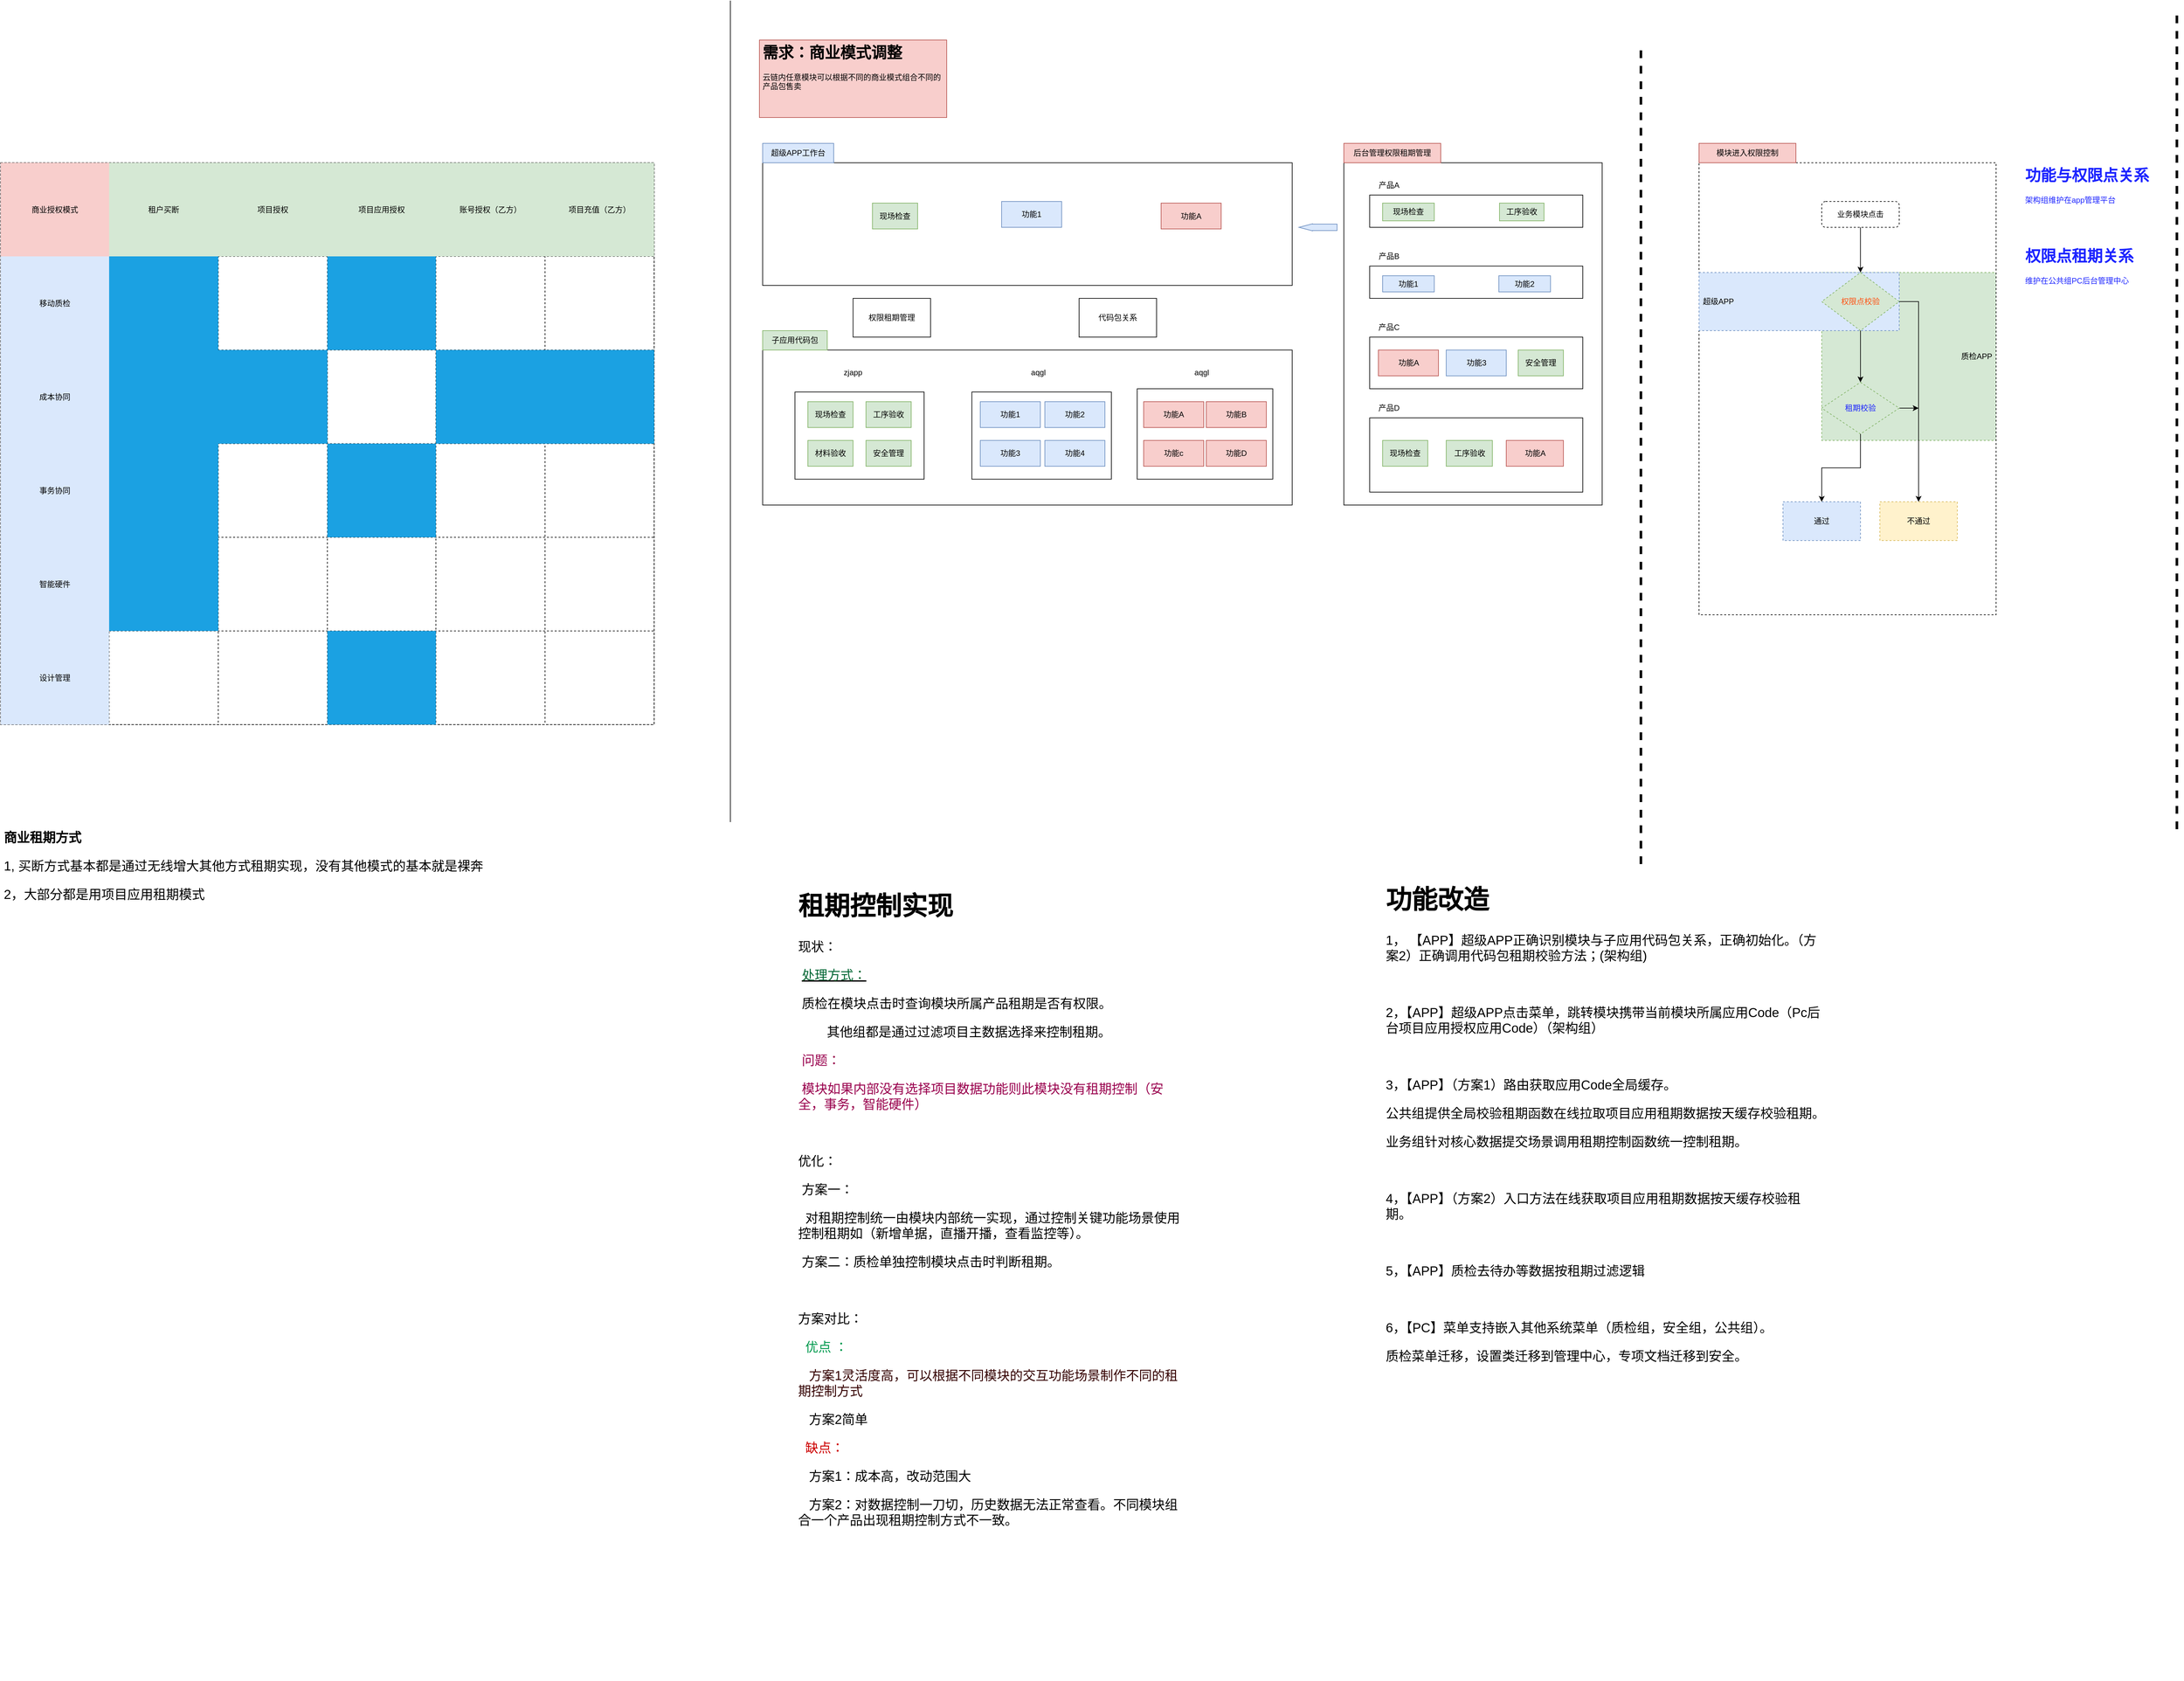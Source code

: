 <mxfile version="20.0.1" type="github">
  <diagram id="58J7UtUzQZCF_PkD9B0w" name="Page-1">
    <mxGraphModel dx="3011" dy="2048" grid="1" gridSize="10" guides="1" tooltips="1" connect="1" arrows="1" fold="1" page="1" pageScale="1" pageWidth="827" pageHeight="1169" math="0" shadow="0">
      <root>
        <mxCell id="0" />
        <mxCell id="1" parent="0" />
        <mxCell id="WRquZUHTdEywoWlt4Oxa-1" value="" style="rounded=0;whiteSpace=wrap;html=1;fillColor=none;" parent="1" vertex="1">
          <mxGeometry x="30" y="200" width="820" height="190" as="geometry" />
        </mxCell>
        <mxCell id="WRquZUHTdEywoWlt4Oxa-2" value="" style="rounded=0;whiteSpace=wrap;html=1;fillColor=none;" parent="1" vertex="1">
          <mxGeometry x="30" y="490" width="820" height="240" as="geometry" />
        </mxCell>
        <mxCell id="WRquZUHTdEywoWlt4Oxa-3" value="超级APP工作台" style="text;html=1;strokeColor=#6c8ebf;fillColor=#dae8fc;align=center;verticalAlign=middle;whiteSpace=wrap;rounded=0;" parent="1" vertex="1">
          <mxGeometry x="30" y="170" width="110" height="30" as="geometry" />
        </mxCell>
        <mxCell id="WRquZUHTdEywoWlt4Oxa-4" value="子应用代码包" style="text;html=1;strokeColor=#82b366;fillColor=#d5e8d4;align=center;verticalAlign=middle;whiteSpace=wrap;rounded=0;" parent="1" vertex="1">
          <mxGeometry x="30" y="460" width="100" height="30" as="geometry" />
        </mxCell>
        <mxCell id="WRquZUHTdEywoWlt4Oxa-5" value="" style="rounded=0;whiteSpace=wrap;html=1;fillColor=none;" parent="1" vertex="1">
          <mxGeometry x="80" y="555" width="200" height="135" as="geometry" />
        </mxCell>
        <mxCell id="WRquZUHTdEywoWlt4Oxa-6" value="" style="rounded=0;whiteSpace=wrap;html=1;fillColor=none;" parent="1" vertex="1">
          <mxGeometry x="354" y="555" width="216" height="135" as="geometry" />
        </mxCell>
        <mxCell id="WRquZUHTdEywoWlt4Oxa-7" value="" style="rounded=0;whiteSpace=wrap;html=1;fillColor=none;" parent="1" vertex="1">
          <mxGeometry x="610" y="550" width="210" height="140" as="geometry" />
        </mxCell>
        <mxCell id="WRquZUHTdEywoWlt4Oxa-8" value="zjapp" style="text;html=1;strokeColor=none;fillColor=none;align=center;verticalAlign=middle;whiteSpace=wrap;rounded=0;" parent="1" vertex="1">
          <mxGeometry x="140" y="510" width="60" height="30" as="geometry" />
        </mxCell>
        <mxCell id="WRquZUHTdEywoWlt4Oxa-10" value="aqgl" style="text;html=1;strokeColor=none;fillColor=none;align=center;verticalAlign=middle;whiteSpace=wrap;rounded=0;" parent="1" vertex="1">
          <mxGeometry x="427" y="510" width="60" height="30" as="geometry" />
        </mxCell>
        <mxCell id="WRquZUHTdEywoWlt4Oxa-11" value="现场检查" style="rounded=0;whiteSpace=wrap;html=1;fillColor=#d5e8d4;strokeColor=#82b366;" parent="1" vertex="1">
          <mxGeometry x="100" y="570" width="70" height="40" as="geometry" />
        </mxCell>
        <mxCell id="WRquZUHTdEywoWlt4Oxa-12" value="工序验收" style="rounded=0;whiteSpace=wrap;html=1;fillColor=#d5e8d4;strokeColor=#82b366;" parent="1" vertex="1">
          <mxGeometry x="190" y="570" width="70" height="40" as="geometry" />
        </mxCell>
        <mxCell id="WRquZUHTdEywoWlt4Oxa-13" value="材料验收" style="rounded=0;whiteSpace=wrap;html=1;fillColor=#d5e8d4;strokeColor=#82b366;" parent="1" vertex="1">
          <mxGeometry x="100" y="630" width="70" height="40" as="geometry" />
        </mxCell>
        <mxCell id="WRquZUHTdEywoWlt4Oxa-14" value="安全管理" style="rounded=0;whiteSpace=wrap;html=1;fillColor=#d5e8d4;strokeColor=#82b366;" parent="1" vertex="1">
          <mxGeometry x="190" y="630" width="70" height="40" as="geometry" />
        </mxCell>
        <mxCell id="WRquZUHTdEywoWlt4Oxa-15" value="aqgl" style="text;html=1;strokeColor=none;fillColor=none;align=center;verticalAlign=middle;whiteSpace=wrap;rounded=0;" parent="1" vertex="1">
          <mxGeometry x="680" y="510" width="60" height="30" as="geometry" />
        </mxCell>
        <mxCell id="WRquZUHTdEywoWlt4Oxa-16" value="功能1" style="rounded=0;whiteSpace=wrap;html=1;fillColor=#dae8fc;strokeColor=#6c8ebf;" parent="1" vertex="1">
          <mxGeometry x="367" y="570" width="93" height="40" as="geometry" />
        </mxCell>
        <mxCell id="WRquZUHTdEywoWlt4Oxa-17" value="功能2" style="rounded=0;whiteSpace=wrap;html=1;fillColor=#dae8fc;strokeColor=#6c8ebf;" parent="1" vertex="1">
          <mxGeometry x="467" y="570" width="93" height="40" as="geometry" />
        </mxCell>
        <mxCell id="WRquZUHTdEywoWlt4Oxa-18" value="功能3" style="rounded=0;whiteSpace=wrap;html=1;fillColor=#dae8fc;strokeColor=#6c8ebf;" parent="1" vertex="1">
          <mxGeometry x="367" y="630" width="93" height="40" as="geometry" />
        </mxCell>
        <mxCell id="WRquZUHTdEywoWlt4Oxa-19" value="功能4" style="rounded=0;whiteSpace=wrap;html=1;fillColor=#dae8fc;strokeColor=#6c8ebf;" parent="1" vertex="1">
          <mxGeometry x="467" y="630" width="93" height="40" as="geometry" />
        </mxCell>
        <mxCell id="WRquZUHTdEywoWlt4Oxa-20" value="功能A" style="rounded=0;whiteSpace=wrap;html=1;fillColor=#f8cecc;strokeColor=#b85450;" parent="1" vertex="1">
          <mxGeometry x="620" y="570" width="93" height="40" as="geometry" />
        </mxCell>
        <mxCell id="WRquZUHTdEywoWlt4Oxa-21" value="功能B" style="rounded=0;whiteSpace=wrap;html=1;fillColor=#f8cecc;strokeColor=#b85450;" parent="1" vertex="1">
          <mxGeometry x="717" y="570" width="93" height="40" as="geometry" />
        </mxCell>
        <mxCell id="WRquZUHTdEywoWlt4Oxa-22" value="功能c" style="rounded=0;whiteSpace=wrap;html=1;fillColor=#f8cecc;strokeColor=#b85450;" parent="1" vertex="1">
          <mxGeometry x="620" y="630" width="93" height="40" as="geometry" />
        </mxCell>
        <mxCell id="WRquZUHTdEywoWlt4Oxa-23" value="功能D" style="rounded=0;whiteSpace=wrap;html=1;fillColor=#f8cecc;strokeColor=#b85450;" parent="1" vertex="1">
          <mxGeometry x="717" y="630" width="93" height="40" as="geometry" />
        </mxCell>
        <mxCell id="WRquZUHTdEywoWlt4Oxa-24" value="" style="rounded=0;whiteSpace=wrap;html=1;fillColor=none;" parent="1" vertex="1">
          <mxGeometry x="930" y="200" width="400" height="530" as="geometry" />
        </mxCell>
        <mxCell id="WRquZUHTdEywoWlt4Oxa-25" value="后台管理权限租期管理" style="text;html=1;strokeColor=#b85450;fillColor=#f8cecc;align=center;verticalAlign=middle;whiteSpace=wrap;rounded=0;" parent="1" vertex="1">
          <mxGeometry x="930" y="170" width="150" height="30" as="geometry" />
        </mxCell>
        <mxCell id="WRquZUHTdEywoWlt4Oxa-26" value="" style="rounded=0;whiteSpace=wrap;html=1;fillColor=none;" parent="1" vertex="1">
          <mxGeometry x="970" y="250" width="330" height="50" as="geometry" />
        </mxCell>
        <mxCell id="WRquZUHTdEywoWlt4Oxa-27" value="产品A" style="text;html=1;strokeColor=none;fillColor=none;align=center;verticalAlign=middle;whiteSpace=wrap;rounded=0;" parent="1" vertex="1">
          <mxGeometry x="970" y="220" width="60" height="30" as="geometry" />
        </mxCell>
        <mxCell id="WRquZUHTdEywoWlt4Oxa-28" value="现场检查" style="rounded=0;whiteSpace=wrap;html=1;fillColor=#d5e8d4;strokeColor=#82b366;" parent="1" vertex="1">
          <mxGeometry x="990" y="262.5" width="80" height="27.5" as="geometry" />
        </mxCell>
        <mxCell id="WRquZUHTdEywoWlt4Oxa-29" value="工序验收" style="rounded=0;whiteSpace=wrap;html=1;fillColor=#d5e8d4;strokeColor=#82b366;" parent="1" vertex="1">
          <mxGeometry x="1171" y="262.5" width="69" height="27.5" as="geometry" />
        </mxCell>
        <mxCell id="WRquZUHTdEywoWlt4Oxa-30" value="" style="rounded=0;whiteSpace=wrap;html=1;fillColor=none;" parent="1" vertex="1">
          <mxGeometry x="970" y="360" width="330" height="50" as="geometry" />
        </mxCell>
        <mxCell id="WRquZUHTdEywoWlt4Oxa-31" value="产品B" style="text;html=1;strokeColor=none;fillColor=none;align=center;verticalAlign=middle;whiteSpace=wrap;rounded=0;" parent="1" vertex="1">
          <mxGeometry x="970" y="330" width="60" height="30" as="geometry" />
        </mxCell>
        <mxCell id="WRquZUHTdEywoWlt4Oxa-33" value="功能1" style="rounded=0;whiteSpace=wrap;html=1;fillColor=#dae8fc;strokeColor=#6c8ebf;" parent="1" vertex="1">
          <mxGeometry x="990" y="375" width="80" height="25" as="geometry" />
        </mxCell>
        <mxCell id="WRquZUHTdEywoWlt4Oxa-34" value="功能2" style="rounded=0;whiteSpace=wrap;html=1;fillColor=#dae8fc;strokeColor=#6c8ebf;" parent="1" vertex="1">
          <mxGeometry x="1170" y="375" width="80" height="25" as="geometry" />
        </mxCell>
        <mxCell id="WRquZUHTdEywoWlt4Oxa-35" value="" style="rounded=0;whiteSpace=wrap;html=1;fillColor=none;" parent="1" vertex="1">
          <mxGeometry x="970" y="470" width="330" height="80" as="geometry" />
        </mxCell>
        <mxCell id="WRquZUHTdEywoWlt4Oxa-36" value="产品C" style="text;html=1;strokeColor=none;fillColor=none;align=center;verticalAlign=middle;whiteSpace=wrap;rounded=0;" parent="1" vertex="1">
          <mxGeometry x="970" y="440" width="60" height="30" as="geometry" />
        </mxCell>
        <mxCell id="WRquZUHTdEywoWlt4Oxa-37" value="功能A" style="rounded=0;whiteSpace=wrap;html=1;fillColor=#f8cecc;strokeColor=#b85450;" parent="1" vertex="1">
          <mxGeometry x="983.5" y="490" width="93" height="40" as="geometry" />
        </mxCell>
        <mxCell id="WRquZUHTdEywoWlt4Oxa-38" value="功能3" style="rounded=0;whiteSpace=wrap;html=1;fillColor=#dae8fc;strokeColor=#6c8ebf;" parent="1" vertex="1">
          <mxGeometry x="1088.5" y="490" width="93" height="40" as="geometry" />
        </mxCell>
        <mxCell id="WRquZUHTdEywoWlt4Oxa-39" value="安全管理" style="rounded=0;whiteSpace=wrap;html=1;fillColor=#d5e8d4;strokeColor=#82b366;" parent="1" vertex="1">
          <mxGeometry x="1200" y="490" width="70" height="40" as="geometry" />
        </mxCell>
        <mxCell id="WRquZUHTdEywoWlt4Oxa-40" value="" style="rounded=0;whiteSpace=wrap;html=1;fillColor=none;" parent="1" vertex="1">
          <mxGeometry x="970" y="595" width="330" height="115" as="geometry" />
        </mxCell>
        <mxCell id="WRquZUHTdEywoWlt4Oxa-41" value="产品D" style="text;html=1;strokeColor=none;fillColor=none;align=center;verticalAlign=middle;whiteSpace=wrap;rounded=0;" parent="1" vertex="1">
          <mxGeometry x="970" y="565" width="60" height="30" as="geometry" />
        </mxCell>
        <mxCell id="WRquZUHTdEywoWlt4Oxa-42" value="现场检查" style="rounded=0;whiteSpace=wrap;html=1;fillColor=#d5e8d4;strokeColor=#82b366;" parent="1" vertex="1">
          <mxGeometry x="990" y="630" width="70" height="40" as="geometry" />
        </mxCell>
        <mxCell id="WRquZUHTdEywoWlt4Oxa-43" value="工序验收" style="rounded=0;whiteSpace=wrap;html=1;fillColor=#d5e8d4;strokeColor=#82b366;" parent="1" vertex="1">
          <mxGeometry x="1088.5" y="630" width="71.5" height="40" as="geometry" />
        </mxCell>
        <mxCell id="WRquZUHTdEywoWlt4Oxa-44" value="功能A" style="rounded=0;whiteSpace=wrap;html=1;fillColor=#f8cecc;strokeColor=#b85450;" parent="1" vertex="1">
          <mxGeometry x="1181.5" y="630" width="88.5" height="40" as="geometry" />
        </mxCell>
        <mxCell id="WRquZUHTdEywoWlt4Oxa-45" value="权限租期管理" style="rounded=0;whiteSpace=wrap;html=1;fillColor=none;" parent="1" vertex="1">
          <mxGeometry x="170" y="410" width="120" height="60" as="geometry" />
        </mxCell>
        <mxCell id="WRquZUHTdEywoWlt4Oxa-46" value="代码包关系" style="rounded=0;whiteSpace=wrap;html=1;fillColor=none;" parent="1" vertex="1">
          <mxGeometry x="520" y="410" width="120" height="60" as="geometry" />
        </mxCell>
        <mxCell id="GMOqWqYyxA2CYEvHgloC-14" value="&lt;h1&gt;功能与权限点关系&lt;/h1&gt;&lt;p&gt;架构组维护在app管理平台&lt;/p&gt;" style="text;html=1;strokeColor=none;fillColor=none;spacing=5;spacingTop=-20;whiteSpace=wrap;overflow=hidden;rounded=0;dashed=1;fontColor=#1C24FF;" parent="1" vertex="1">
          <mxGeometry x="1980" y="200" width="250" height="120" as="geometry" />
        </mxCell>
        <mxCell id="GMOqWqYyxA2CYEvHgloC-15" value="&lt;h1&gt;权限点租期关系&lt;/h1&gt;&lt;p&gt;维护在公共组PC后台管理中心&lt;/p&gt;" style="text;html=1;strokeColor=none;fillColor=none;spacing=5;spacingTop=-20;whiteSpace=wrap;overflow=hidden;rounded=0;dashed=1;fontColor=#1C24FF;" parent="1" vertex="1">
          <mxGeometry x="1980" y="325" width="250" height="120" as="geometry" />
        </mxCell>
        <mxCell id="MbF_tQ219azOvAXxZ7R1-2" value="&lt;h1&gt;需求：商业模式调整&lt;/h1&gt;&lt;p&gt;云链内任意模块可以根据不同的商业模式组合不同的产品包售卖&lt;/p&gt;" style="text;html=1;strokeColor=#b85450;fillColor=#f8cecc;spacing=5;spacingTop=-20;whiteSpace=wrap;overflow=hidden;rounded=0;" vertex="1" parent="1">
          <mxGeometry x="25" y="10" width="290" height="120" as="geometry" />
        </mxCell>
        <mxCell id="MbF_tQ219azOvAXxZ7R1-3" value="" style="endArrow=none;html=1;rounded=0;" edge="1" parent="1">
          <mxGeometry width="50" height="50" relative="1" as="geometry">
            <mxPoint x="-20" y="1221" as="sourcePoint" />
            <mxPoint x="-20" y="-51" as="targetPoint" />
          </mxGeometry>
        </mxCell>
        <mxCell id="MbF_tQ219azOvAXxZ7R1-4" value="现场检查" style="rounded=0;whiteSpace=wrap;html=1;fillColor=#d5e8d4;strokeColor=#82b366;" vertex="1" parent="1">
          <mxGeometry x="200" y="262.5" width="70" height="40" as="geometry" />
        </mxCell>
        <mxCell id="MbF_tQ219azOvAXxZ7R1-5" value="功能1" style="rounded=0;whiteSpace=wrap;html=1;fillColor=#dae8fc;strokeColor=#6c8ebf;" vertex="1" parent="1">
          <mxGeometry x="400" y="260" width="93" height="40" as="geometry" />
        </mxCell>
        <mxCell id="MbF_tQ219azOvAXxZ7R1-6" value="功能A" style="rounded=0;whiteSpace=wrap;html=1;fillColor=#f8cecc;strokeColor=#b85450;" vertex="1" parent="1">
          <mxGeometry x="647" y="262.5" width="93" height="40" as="geometry" />
        </mxCell>
        <mxCell id="MbF_tQ219azOvAXxZ7R1-7" value="" style="shape=flexArrow;endArrow=classic;html=1;rounded=0;endWidth=0;endSize=6.67;fillColor=#dae8fc;strokeColor=#6c8ebf;" edge="1" parent="1">
          <mxGeometry width="50" height="50" relative="1" as="geometry">
            <mxPoint x="920" y="300" as="sourcePoint" />
            <mxPoint x="860" y="300" as="targetPoint" />
          </mxGeometry>
        </mxCell>
        <mxCell id="MbF_tQ219azOvAXxZ7R1-8" value="" style="group" vertex="1" connectable="0" parent="1">
          <mxGeometry x="1500" y="200" width="460" height="700" as="geometry" />
        </mxCell>
        <mxCell id="MbF_tQ219azOvAXxZ7R1-18" value="" style="rounded=0;whiteSpace=wrap;html=1;dashed=1;fillColor=#d5e8d4;strokeColor=#82b366;" vertex="1" parent="MbF_tQ219azOvAXxZ7R1-8">
          <mxGeometry x="170" y="170" width="270" height="260" as="geometry" />
        </mxCell>
        <mxCell id="GMOqWqYyxA2CYEvHgloC-1" value="" style="rounded=0;whiteSpace=wrap;html=1;dashed=1;fillColor=none;" parent="MbF_tQ219azOvAXxZ7R1-8" vertex="1">
          <mxGeometry x="-20" width="460" height="700" as="geometry" />
        </mxCell>
        <mxCell id="MbF_tQ219azOvAXxZ7R1-16" value="" style="rounded=0;whiteSpace=wrap;html=1;dashed=1;fillColor=#dae8fc;strokeColor=#6c8ebf;" vertex="1" parent="MbF_tQ219azOvAXxZ7R1-8">
          <mxGeometry x="-20" y="170" width="310" height="90" as="geometry" />
        </mxCell>
        <mxCell id="GMOqWqYyxA2CYEvHgloC-2" value="业务模块点击" style="rounded=1;whiteSpace=wrap;html=1;dashed=1;fillColor=none;" parent="MbF_tQ219azOvAXxZ7R1-8" vertex="1">
          <mxGeometry x="170" y="60" width="120" height="40" as="geometry" />
        </mxCell>
        <mxCell id="GMOqWqYyxA2CYEvHgloC-3" value="权限点校验" style="rhombus;whiteSpace=wrap;html=1;dashed=1;fillColor=#d5e8d4;strokeColor=#82b366;fontColor=#FF5112;" parent="MbF_tQ219azOvAXxZ7R1-8" vertex="1">
          <mxGeometry x="170" y="170" width="120" height="90" as="geometry" />
        </mxCell>
        <mxCell id="GMOqWqYyxA2CYEvHgloC-7" style="edgeStyle=orthogonalEdgeStyle;rounded=0;orthogonalLoop=1;jettySize=auto;html=1;fontColor=#1C24FF;" parent="MbF_tQ219azOvAXxZ7R1-8" source="GMOqWqYyxA2CYEvHgloC-2" target="GMOqWqYyxA2CYEvHgloC-3" edge="1">
          <mxGeometry relative="1" as="geometry" />
        </mxCell>
        <mxCell id="GMOqWqYyxA2CYEvHgloC-12" style="edgeStyle=orthogonalEdgeStyle;rounded=0;orthogonalLoop=1;jettySize=auto;html=1;fontColor=#1C24FF;" parent="MbF_tQ219azOvAXxZ7R1-8" source="GMOqWqYyxA2CYEvHgloC-4" edge="1">
          <mxGeometry relative="1" as="geometry">
            <mxPoint x="320" y="380" as="targetPoint" />
          </mxGeometry>
        </mxCell>
        <mxCell id="GMOqWqYyxA2CYEvHgloC-4" value="租期校验" style="rhombus;whiteSpace=wrap;html=1;dashed=1;fillColor=#d5e8d4;strokeColor=#82b366;fontColor=#1C24FF;" parent="MbF_tQ219azOvAXxZ7R1-8" vertex="1">
          <mxGeometry x="170" y="340" width="120" height="80" as="geometry" />
        </mxCell>
        <mxCell id="GMOqWqYyxA2CYEvHgloC-11" style="edgeStyle=orthogonalEdgeStyle;rounded=0;orthogonalLoop=1;jettySize=auto;html=1;fontColor=#1C24FF;" parent="MbF_tQ219azOvAXxZ7R1-8" source="GMOqWqYyxA2CYEvHgloC-3" target="GMOqWqYyxA2CYEvHgloC-4" edge="1">
          <mxGeometry relative="1" as="geometry" />
        </mxCell>
        <mxCell id="GMOqWqYyxA2CYEvHgloC-5" value="通过" style="rounded=0;whiteSpace=wrap;html=1;dashed=1;fillColor=#dae8fc;strokeColor=#6c8ebf;" parent="MbF_tQ219azOvAXxZ7R1-8" vertex="1">
          <mxGeometry x="110" y="525" width="120" height="60" as="geometry" />
        </mxCell>
        <mxCell id="GMOqWqYyxA2CYEvHgloC-13" style="edgeStyle=orthogonalEdgeStyle;rounded=0;orthogonalLoop=1;jettySize=auto;html=1;entryX=0.5;entryY=0;entryDx=0;entryDy=0;fontColor=#1C24FF;" parent="MbF_tQ219azOvAXxZ7R1-8" source="GMOqWqYyxA2CYEvHgloC-4" target="GMOqWqYyxA2CYEvHgloC-5" edge="1">
          <mxGeometry relative="1" as="geometry" />
        </mxCell>
        <mxCell id="GMOqWqYyxA2CYEvHgloC-6" value="不通过" style="rounded=0;whiteSpace=wrap;html=1;dashed=1;fillColor=#fff2cc;strokeColor=#d6b656;" parent="MbF_tQ219azOvAXxZ7R1-8" vertex="1">
          <mxGeometry x="260" y="525" width="120" height="60" as="geometry" />
        </mxCell>
        <mxCell id="GMOqWqYyxA2CYEvHgloC-10" style="edgeStyle=orthogonalEdgeStyle;rounded=0;orthogonalLoop=1;jettySize=auto;html=1;entryX=0.5;entryY=0;entryDx=0;entryDy=0;fontColor=#1C24FF;exitX=1;exitY=0.5;exitDx=0;exitDy=0;" parent="MbF_tQ219azOvAXxZ7R1-8" source="GMOqWqYyxA2CYEvHgloC-3" target="GMOqWqYyxA2CYEvHgloC-6" edge="1">
          <mxGeometry relative="1" as="geometry">
            <Array as="points">
              <mxPoint x="320" y="215" />
            </Array>
          </mxGeometry>
        </mxCell>
        <mxCell id="MbF_tQ219azOvAXxZ7R1-19" value="质检APP" style="text;html=1;strokeColor=none;fillColor=none;align=center;verticalAlign=middle;whiteSpace=wrap;rounded=0;dashed=1;" vertex="1" parent="MbF_tQ219azOvAXxZ7R1-8">
          <mxGeometry x="380" y="285" width="60" height="30" as="geometry" />
        </mxCell>
        <mxCell id="MbF_tQ219azOvAXxZ7R1-9" value="" style="endArrow=none;html=1;rounded=0;strokeWidth=4;dashed=1;" edge="1" parent="1">
          <mxGeometry width="50" height="50" relative="1" as="geometry">
            <mxPoint x="1390" y="1286" as="sourcePoint" />
            <mxPoint x="1390" y="14" as="targetPoint" />
          </mxGeometry>
        </mxCell>
        <mxCell id="MbF_tQ219azOvAXxZ7R1-10" value="模块进入权限控制" style="text;html=1;strokeColor=#b85450;fillColor=#f8cecc;align=center;verticalAlign=middle;whiteSpace=wrap;rounded=0;" vertex="1" parent="1">
          <mxGeometry x="1480" y="170" width="150" height="30" as="geometry" />
        </mxCell>
        <mxCell id="MbF_tQ219azOvAXxZ7R1-11" value="" style="endArrow=none;html=1;rounded=0;strokeWidth=4;dashed=1;" edge="1" parent="1">
          <mxGeometry width="50" height="50" relative="1" as="geometry">
            <mxPoint x="2220" y="1232" as="sourcePoint" />
            <mxPoint x="2220" y="-40" as="targetPoint" />
          </mxGeometry>
        </mxCell>
        <mxCell id="MbF_tQ219azOvAXxZ7R1-17" value="超级APP" style="text;html=1;strokeColor=none;fillColor=none;align=center;verticalAlign=middle;whiteSpace=wrap;rounded=0;dashed=1;" vertex="1" parent="1">
          <mxGeometry x="1480" y="400" width="60" height="30" as="geometry" />
        </mxCell>
        <mxCell id="MbF_tQ219azOvAXxZ7R1-109" value="" style="shape=table;startSize=0;container=1;collapsible=0;childLayout=tableLayout;dashed=1;fillColor=none;" vertex="1" parent="1">
          <mxGeometry x="-1150" y="200" width="1012" height="870" as="geometry" />
        </mxCell>
        <mxCell id="MbF_tQ219azOvAXxZ7R1-110" value="" style="shape=tableRow;horizontal=0;startSize=0;swimlaneHead=0;swimlaneBody=0;top=0;left=0;bottom=0;right=0;collapsible=0;dropTarget=0;fillColor=none;points=[[0,0.5],[1,0.5]];portConstraint=eastwest;dashed=1;" vertex="1" parent="MbF_tQ219azOvAXxZ7R1-109">
          <mxGeometry width="1012" height="145" as="geometry" />
        </mxCell>
        <mxCell id="MbF_tQ219azOvAXxZ7R1-111" value="商业授权模式" style="shape=partialRectangle;html=1;whiteSpace=wrap;connectable=0;overflow=hidden;fillColor=#f8cecc;top=0;left=0;bottom=0;right=0;pointerEvents=1;dashed=1;strokeColor=#b85450;" vertex="1" parent="MbF_tQ219azOvAXxZ7R1-110">
          <mxGeometry width="168" height="145" as="geometry">
            <mxRectangle width="168" height="145" as="alternateBounds" />
          </mxGeometry>
        </mxCell>
        <mxCell id="MbF_tQ219azOvAXxZ7R1-112" value="租户买断" style="shape=partialRectangle;html=1;whiteSpace=wrap;connectable=0;overflow=hidden;fillColor=#d5e8d4;top=0;left=0;bottom=0;right=0;pointerEvents=1;dashed=1;strokeColor=#82b366;" vertex="1" parent="MbF_tQ219azOvAXxZ7R1-110">
          <mxGeometry x="168" width="169" height="145" as="geometry">
            <mxRectangle width="169" height="145" as="alternateBounds" />
          </mxGeometry>
        </mxCell>
        <mxCell id="MbF_tQ219azOvAXxZ7R1-113" value="项目授权" style="shape=partialRectangle;html=1;whiteSpace=wrap;connectable=0;overflow=hidden;fillColor=#d5e8d4;top=0;left=0;bottom=0;right=0;pointerEvents=1;dashed=1;strokeColor=#82b366;" vertex="1" parent="MbF_tQ219azOvAXxZ7R1-110">
          <mxGeometry x="337" width="169" height="145" as="geometry">
            <mxRectangle width="169" height="145" as="alternateBounds" />
          </mxGeometry>
        </mxCell>
        <mxCell id="MbF_tQ219azOvAXxZ7R1-114" value="项目应用授权" style="shape=partialRectangle;html=1;whiteSpace=wrap;connectable=0;overflow=hidden;fillColor=#d5e8d4;top=0;left=0;bottom=0;right=0;pointerEvents=1;dashed=1;strokeColor=#82b366;" vertex="1" parent="MbF_tQ219azOvAXxZ7R1-110">
          <mxGeometry x="506" width="168" height="145" as="geometry">
            <mxRectangle width="168" height="145" as="alternateBounds" />
          </mxGeometry>
        </mxCell>
        <mxCell id="MbF_tQ219azOvAXxZ7R1-217" value="账号授权（乙方）" style="shape=partialRectangle;html=1;whiteSpace=wrap;connectable=0;overflow=hidden;fillColor=#d5e8d4;top=0;left=0;bottom=0;right=0;pointerEvents=1;dashed=1;strokeColor=#82b366;" vertex="1" parent="MbF_tQ219azOvAXxZ7R1-110">
          <mxGeometry x="674" width="169" height="145" as="geometry">
            <mxRectangle width="169" height="145" as="alternateBounds" />
          </mxGeometry>
        </mxCell>
        <mxCell id="MbF_tQ219azOvAXxZ7R1-115" value="项目充值（乙方）" style="shape=partialRectangle;html=1;whiteSpace=wrap;connectable=0;overflow=hidden;fillColor=#d5e8d4;top=0;left=0;bottom=0;right=0;pointerEvents=1;dashed=1;strokeColor=#82b366;" vertex="1" parent="MbF_tQ219azOvAXxZ7R1-110">
          <mxGeometry x="843" width="169" height="145" as="geometry">
            <mxRectangle width="169" height="145" as="alternateBounds" />
          </mxGeometry>
        </mxCell>
        <mxCell id="MbF_tQ219azOvAXxZ7R1-117" value="" style="shape=tableRow;horizontal=0;startSize=0;swimlaneHead=0;swimlaneBody=0;top=0;left=0;bottom=0;right=0;collapsible=0;dropTarget=0;fillColor=none;points=[[0,0.5],[1,0.5]];portConstraint=eastwest;dashed=1;" vertex="1" parent="MbF_tQ219azOvAXxZ7R1-109">
          <mxGeometry y="145" width="1012" height="145" as="geometry" />
        </mxCell>
        <mxCell id="MbF_tQ219azOvAXxZ7R1-118" value="移动质检" style="shape=partialRectangle;html=1;whiteSpace=wrap;connectable=0;overflow=hidden;fillColor=#dae8fc;top=0;left=0;bottom=0;right=0;pointerEvents=1;strokeColor=#6c8ebf;" vertex="1" parent="MbF_tQ219azOvAXxZ7R1-117">
          <mxGeometry width="168" height="145" as="geometry">
            <mxRectangle width="168" height="145" as="alternateBounds" />
          </mxGeometry>
        </mxCell>
        <mxCell id="MbF_tQ219azOvAXxZ7R1-119" value="" style="shape=partialRectangle;html=1;whiteSpace=wrap;connectable=0;overflow=hidden;fillColor=#1ba1e2;top=0;left=0;bottom=0;right=0;pointerEvents=1;dashed=1;fontColor=#ffffff;strokeColor=#006EAF;" vertex="1" parent="MbF_tQ219azOvAXxZ7R1-117">
          <mxGeometry x="168" width="169" height="145" as="geometry">
            <mxRectangle width="169" height="145" as="alternateBounds" />
          </mxGeometry>
        </mxCell>
        <mxCell id="MbF_tQ219azOvAXxZ7R1-120" value="" style="shape=partialRectangle;html=1;whiteSpace=wrap;connectable=0;overflow=hidden;fillColor=none;top=0;left=0;bottom=0;right=0;pointerEvents=1;dashed=1;" vertex="1" parent="MbF_tQ219azOvAXxZ7R1-117">
          <mxGeometry x="337" width="169" height="145" as="geometry">
            <mxRectangle width="169" height="145" as="alternateBounds" />
          </mxGeometry>
        </mxCell>
        <mxCell id="MbF_tQ219azOvAXxZ7R1-121" value="" style="shape=partialRectangle;html=1;whiteSpace=wrap;connectable=0;overflow=hidden;fillColor=#1ba1e2;top=0;left=0;bottom=0;right=0;pointerEvents=1;dashed=1;fontColor=#ffffff;strokeColor=#006EAF;" vertex="1" parent="MbF_tQ219azOvAXxZ7R1-117">
          <mxGeometry x="506" width="168" height="145" as="geometry">
            <mxRectangle width="168" height="145" as="alternateBounds" />
          </mxGeometry>
        </mxCell>
        <mxCell id="MbF_tQ219azOvAXxZ7R1-218" style="shape=partialRectangle;html=1;whiteSpace=wrap;connectable=0;overflow=hidden;fillColor=none;top=0;left=0;bottom=0;right=0;pointerEvents=1;dashed=1;" vertex="1" parent="MbF_tQ219azOvAXxZ7R1-117">
          <mxGeometry x="674" width="169" height="145" as="geometry">
            <mxRectangle width="169" height="145" as="alternateBounds" />
          </mxGeometry>
        </mxCell>
        <mxCell id="MbF_tQ219azOvAXxZ7R1-122" value="" style="shape=partialRectangle;html=1;whiteSpace=wrap;connectable=0;overflow=hidden;fillColor=none;top=0;left=0;bottom=0;right=0;pointerEvents=1;dashed=1;" vertex="1" parent="MbF_tQ219azOvAXxZ7R1-117">
          <mxGeometry x="843" width="169" height="145" as="geometry">
            <mxRectangle width="169" height="145" as="alternateBounds" />
          </mxGeometry>
        </mxCell>
        <mxCell id="MbF_tQ219azOvAXxZ7R1-124" value="" style="shape=tableRow;horizontal=0;startSize=0;swimlaneHead=0;swimlaneBody=0;top=0;left=0;bottom=0;right=0;collapsible=0;dropTarget=0;fillColor=none;points=[[0,0.5],[1,0.5]];portConstraint=eastwest;dashed=1;" vertex="1" parent="MbF_tQ219azOvAXxZ7R1-109">
          <mxGeometry y="290" width="1012" height="145" as="geometry" />
        </mxCell>
        <mxCell id="MbF_tQ219azOvAXxZ7R1-125" value="成本协同" style="shape=partialRectangle;html=1;whiteSpace=wrap;connectable=0;overflow=hidden;fillColor=#dae8fc;top=0;left=0;bottom=0;right=0;pointerEvents=1;dashed=1;strokeColor=#6c8ebf;" vertex="1" parent="MbF_tQ219azOvAXxZ7R1-124">
          <mxGeometry width="168" height="145" as="geometry">
            <mxRectangle width="168" height="145" as="alternateBounds" />
          </mxGeometry>
        </mxCell>
        <mxCell id="MbF_tQ219azOvAXxZ7R1-126" value="" style="shape=partialRectangle;html=1;whiteSpace=wrap;connectable=0;overflow=hidden;fillColor=#1ba1e2;top=0;left=0;bottom=0;right=0;pointerEvents=1;dashed=1;fontColor=#ffffff;strokeColor=#006EAF;" vertex="1" parent="MbF_tQ219azOvAXxZ7R1-124">
          <mxGeometry x="168" width="169" height="145" as="geometry">
            <mxRectangle width="169" height="145" as="alternateBounds" />
          </mxGeometry>
        </mxCell>
        <mxCell id="MbF_tQ219azOvAXxZ7R1-127" value="" style="shape=partialRectangle;html=1;whiteSpace=wrap;connectable=0;overflow=hidden;fillColor=#1ba1e2;top=0;left=0;bottom=0;right=0;pointerEvents=1;dashed=1;fontColor=#ffffff;strokeColor=#006EAF;" vertex="1" parent="MbF_tQ219azOvAXxZ7R1-124">
          <mxGeometry x="337" width="169" height="145" as="geometry">
            <mxRectangle width="169" height="145" as="alternateBounds" />
          </mxGeometry>
        </mxCell>
        <mxCell id="MbF_tQ219azOvAXxZ7R1-128" value="" style="shape=partialRectangle;html=1;whiteSpace=wrap;connectable=0;overflow=hidden;fillColor=none;top=0;left=0;bottom=0;right=0;pointerEvents=1;dashed=1;" vertex="1" parent="MbF_tQ219azOvAXxZ7R1-124">
          <mxGeometry x="506" width="168" height="145" as="geometry">
            <mxRectangle width="168" height="145" as="alternateBounds" />
          </mxGeometry>
        </mxCell>
        <mxCell id="MbF_tQ219azOvAXxZ7R1-219" style="shape=partialRectangle;html=1;whiteSpace=wrap;connectable=0;overflow=hidden;fillColor=#1ba1e2;top=0;left=0;bottom=0;right=0;pointerEvents=1;dashed=1;fontColor=#ffffff;strokeColor=#006EAF;" vertex="1" parent="MbF_tQ219azOvAXxZ7R1-124">
          <mxGeometry x="674" width="169" height="145" as="geometry">
            <mxRectangle width="169" height="145" as="alternateBounds" />
          </mxGeometry>
        </mxCell>
        <mxCell id="MbF_tQ219azOvAXxZ7R1-129" value="" style="shape=partialRectangle;html=1;whiteSpace=wrap;connectable=0;overflow=hidden;fillColor=#1ba1e2;top=0;left=0;bottom=0;right=0;pointerEvents=1;dashed=1;fontColor=#ffffff;strokeColor=#006EAF;" vertex="1" parent="MbF_tQ219azOvAXxZ7R1-124">
          <mxGeometry x="843" width="169" height="145" as="geometry">
            <mxRectangle width="169" height="145" as="alternateBounds" />
          </mxGeometry>
        </mxCell>
        <mxCell id="MbF_tQ219azOvAXxZ7R1-131" value="" style="shape=tableRow;horizontal=0;startSize=0;swimlaneHead=0;swimlaneBody=0;top=0;left=0;bottom=0;right=0;collapsible=0;dropTarget=0;fillColor=none;points=[[0,0.5],[1,0.5]];portConstraint=eastwest;dashed=1;" vertex="1" parent="MbF_tQ219azOvAXxZ7R1-109">
          <mxGeometry y="435" width="1012" height="145" as="geometry" />
        </mxCell>
        <mxCell id="MbF_tQ219azOvAXxZ7R1-132" value="事务协同" style="shape=partialRectangle;html=1;whiteSpace=wrap;connectable=0;overflow=hidden;fillColor=#dae8fc;top=0;left=0;bottom=0;right=0;pointerEvents=1;dashed=1;strokeColor=#6c8ebf;" vertex="1" parent="MbF_tQ219azOvAXxZ7R1-131">
          <mxGeometry width="168" height="145" as="geometry">
            <mxRectangle width="168" height="145" as="alternateBounds" />
          </mxGeometry>
        </mxCell>
        <mxCell id="MbF_tQ219azOvAXxZ7R1-133" value="" style="shape=partialRectangle;html=1;whiteSpace=wrap;connectable=0;overflow=hidden;fillColor=#1ba1e2;top=0;left=0;bottom=0;right=0;pointerEvents=1;dashed=1;fontColor=#ffffff;strokeColor=#006EAF;" vertex="1" parent="MbF_tQ219azOvAXxZ7R1-131">
          <mxGeometry x="168" width="169" height="145" as="geometry">
            <mxRectangle width="169" height="145" as="alternateBounds" />
          </mxGeometry>
        </mxCell>
        <mxCell id="MbF_tQ219azOvAXxZ7R1-134" value="" style="shape=partialRectangle;html=1;whiteSpace=wrap;connectable=0;overflow=hidden;fillColor=none;top=0;left=0;bottom=0;right=0;pointerEvents=1;dashed=1;fontColor=#ffffff;strokeColor=#006EAF;" vertex="1" parent="MbF_tQ219azOvAXxZ7R1-131">
          <mxGeometry x="337" width="169" height="145" as="geometry">
            <mxRectangle width="169" height="145" as="alternateBounds" />
          </mxGeometry>
        </mxCell>
        <mxCell id="MbF_tQ219azOvAXxZ7R1-135" value="" style="shape=partialRectangle;html=1;whiteSpace=wrap;connectable=0;overflow=hidden;fillColor=#1ba1e2;top=0;left=0;bottom=0;right=0;pointerEvents=1;dashed=1;fontColor=#ffffff;strokeColor=#006EAF;" vertex="1" parent="MbF_tQ219azOvAXxZ7R1-131">
          <mxGeometry x="506" width="168" height="145" as="geometry">
            <mxRectangle width="168" height="145" as="alternateBounds" />
          </mxGeometry>
        </mxCell>
        <mxCell id="MbF_tQ219azOvAXxZ7R1-220" style="shape=partialRectangle;html=1;whiteSpace=wrap;connectable=0;overflow=hidden;fillColor=none;top=0;left=0;bottom=0;right=0;pointerEvents=1;dashed=1;" vertex="1" parent="MbF_tQ219azOvAXxZ7R1-131">
          <mxGeometry x="674" width="169" height="145" as="geometry">
            <mxRectangle width="169" height="145" as="alternateBounds" />
          </mxGeometry>
        </mxCell>
        <mxCell id="MbF_tQ219azOvAXxZ7R1-136" value="" style="shape=partialRectangle;html=1;whiteSpace=wrap;connectable=0;overflow=hidden;fillColor=none;top=0;left=0;bottom=0;right=0;pointerEvents=1;dashed=1;" vertex="1" parent="MbF_tQ219azOvAXxZ7R1-131">
          <mxGeometry x="843" width="169" height="145" as="geometry">
            <mxRectangle width="169" height="145" as="alternateBounds" />
          </mxGeometry>
        </mxCell>
        <mxCell id="MbF_tQ219azOvAXxZ7R1-138" value="" style="shape=tableRow;horizontal=0;startSize=0;swimlaneHead=0;swimlaneBody=0;top=0;left=0;bottom=0;right=0;collapsible=0;dropTarget=0;fillColor=none;points=[[0,0.5],[1,0.5]];portConstraint=eastwest;dashed=1;" vertex="1" parent="MbF_tQ219azOvAXxZ7R1-109">
          <mxGeometry y="580" width="1012" height="145" as="geometry" />
        </mxCell>
        <mxCell id="MbF_tQ219azOvAXxZ7R1-139" value="智能硬件" style="shape=partialRectangle;html=1;whiteSpace=wrap;connectable=0;overflow=hidden;fillColor=#dae8fc;top=0;left=0;bottom=0;right=0;pointerEvents=1;dashed=1;strokeColor=#6c8ebf;" vertex="1" parent="MbF_tQ219azOvAXxZ7R1-138">
          <mxGeometry width="168" height="145" as="geometry">
            <mxRectangle width="168" height="145" as="alternateBounds" />
          </mxGeometry>
        </mxCell>
        <mxCell id="MbF_tQ219azOvAXxZ7R1-140" value="" style="shape=partialRectangle;html=1;whiteSpace=wrap;connectable=0;overflow=hidden;fillColor=#1ba1e2;top=0;left=0;bottom=0;right=0;pointerEvents=1;dashed=1;fontColor=#ffffff;strokeColor=#006EAF;" vertex="1" parent="MbF_tQ219azOvAXxZ7R1-138">
          <mxGeometry x="168" width="169" height="145" as="geometry">
            <mxRectangle width="169" height="145" as="alternateBounds" />
          </mxGeometry>
        </mxCell>
        <mxCell id="MbF_tQ219azOvAXxZ7R1-141" value="" style="shape=partialRectangle;html=1;whiteSpace=wrap;connectable=0;overflow=hidden;fillColor=none;top=0;left=0;bottom=0;right=0;pointerEvents=1;dashed=1;" vertex="1" parent="MbF_tQ219azOvAXxZ7R1-138">
          <mxGeometry x="337" width="169" height="145" as="geometry">
            <mxRectangle width="169" height="145" as="alternateBounds" />
          </mxGeometry>
        </mxCell>
        <mxCell id="MbF_tQ219azOvAXxZ7R1-142" value="" style="shape=partialRectangle;html=1;whiteSpace=wrap;connectable=0;overflow=hidden;fillColor=none;top=0;left=0;bottom=0;right=0;pointerEvents=1;dashed=1;" vertex="1" parent="MbF_tQ219azOvAXxZ7R1-138">
          <mxGeometry x="506" width="168" height="145" as="geometry">
            <mxRectangle width="168" height="145" as="alternateBounds" />
          </mxGeometry>
        </mxCell>
        <mxCell id="MbF_tQ219azOvAXxZ7R1-221" style="shape=partialRectangle;html=1;whiteSpace=wrap;connectable=0;overflow=hidden;fillColor=none;top=0;left=0;bottom=0;right=0;pointerEvents=1;dashed=1;" vertex="1" parent="MbF_tQ219azOvAXxZ7R1-138">
          <mxGeometry x="674" width="169" height="145" as="geometry">
            <mxRectangle width="169" height="145" as="alternateBounds" />
          </mxGeometry>
        </mxCell>
        <mxCell id="MbF_tQ219azOvAXxZ7R1-143" value="" style="shape=partialRectangle;html=1;whiteSpace=wrap;connectable=0;overflow=hidden;fillColor=none;top=0;left=0;bottom=0;right=0;pointerEvents=1;dashed=1;" vertex="1" parent="MbF_tQ219azOvAXxZ7R1-138">
          <mxGeometry x="843" width="169" height="145" as="geometry">
            <mxRectangle width="169" height="145" as="alternateBounds" />
          </mxGeometry>
        </mxCell>
        <mxCell id="MbF_tQ219azOvAXxZ7R1-145" value="" style="shape=tableRow;horizontal=0;startSize=0;swimlaneHead=0;swimlaneBody=0;top=0;left=0;bottom=0;right=0;collapsible=0;dropTarget=0;fillColor=none;points=[[0,0.5],[1,0.5]];portConstraint=eastwest;dashed=1;" vertex="1" parent="MbF_tQ219azOvAXxZ7R1-109">
          <mxGeometry y="725" width="1012" height="145" as="geometry" />
        </mxCell>
        <mxCell id="MbF_tQ219azOvAXxZ7R1-146" value="设计管理" style="shape=partialRectangle;html=1;whiteSpace=wrap;connectable=0;overflow=hidden;fillColor=#dae8fc;top=0;left=0;bottom=0;right=0;pointerEvents=1;dashed=1;strokeColor=#6c8ebf;" vertex="1" parent="MbF_tQ219azOvAXxZ7R1-145">
          <mxGeometry width="168" height="145" as="geometry">
            <mxRectangle width="168" height="145" as="alternateBounds" />
          </mxGeometry>
        </mxCell>
        <mxCell id="MbF_tQ219azOvAXxZ7R1-147" value="" style="shape=partialRectangle;html=1;whiteSpace=wrap;connectable=0;overflow=hidden;fillColor=none;top=0;left=0;bottom=0;right=0;pointerEvents=1;dashed=1;" vertex="1" parent="MbF_tQ219azOvAXxZ7R1-145">
          <mxGeometry x="168" width="169" height="145" as="geometry">
            <mxRectangle width="169" height="145" as="alternateBounds" />
          </mxGeometry>
        </mxCell>
        <mxCell id="MbF_tQ219azOvAXxZ7R1-148" value="" style="shape=partialRectangle;html=1;whiteSpace=wrap;connectable=0;overflow=hidden;top=0;left=0;bottom=0;right=0;pointerEvents=1;dashed=1;fillColor=none;" vertex="1" parent="MbF_tQ219azOvAXxZ7R1-145">
          <mxGeometry x="337" width="169" height="145" as="geometry">
            <mxRectangle width="169" height="145" as="alternateBounds" />
          </mxGeometry>
        </mxCell>
        <mxCell id="MbF_tQ219azOvAXxZ7R1-149" value="" style="shape=partialRectangle;html=1;whiteSpace=wrap;connectable=0;overflow=hidden;fillColor=#1ba1e2;top=0;left=0;bottom=0;right=0;pointerEvents=1;dashed=1;fontColor=#ffffff;strokeColor=#006EAF;" vertex="1" parent="MbF_tQ219azOvAXxZ7R1-145">
          <mxGeometry x="506" width="168" height="145" as="geometry">
            <mxRectangle width="168" height="145" as="alternateBounds" />
          </mxGeometry>
        </mxCell>
        <mxCell id="MbF_tQ219azOvAXxZ7R1-222" style="shape=partialRectangle;html=1;whiteSpace=wrap;connectable=0;overflow=hidden;fillColor=none;top=0;left=0;bottom=0;right=0;pointerEvents=1;dashed=1;" vertex="1" parent="MbF_tQ219azOvAXxZ7R1-145">
          <mxGeometry x="674" width="169" height="145" as="geometry">
            <mxRectangle width="169" height="145" as="alternateBounds" />
          </mxGeometry>
        </mxCell>
        <mxCell id="MbF_tQ219azOvAXxZ7R1-150" value="" style="shape=partialRectangle;html=1;whiteSpace=wrap;connectable=0;overflow=hidden;fillColor=none;top=0;left=0;bottom=0;right=0;pointerEvents=1;dashed=1;" vertex="1" parent="MbF_tQ219azOvAXxZ7R1-145">
          <mxGeometry x="843" width="169" height="145" as="geometry">
            <mxRectangle width="169" height="145" as="alternateBounds" />
          </mxGeometry>
        </mxCell>
        <mxCell id="MbF_tQ219azOvAXxZ7R1-224" value="&lt;h1 style=&quot;font-size: 20px;&quot;&gt;商业租期方式&lt;/h1&gt;&lt;p style=&quot;font-size: 20px;&quot;&gt;1, 买断方式基本都是通过无线增大其他方式租期实现，没有其他模式的基本就是裸奔&lt;/p&gt;&lt;p style=&quot;font-size: 20px;&quot;&gt;2，大部分都是用项目应用租期模式&lt;/p&gt;" style="text;html=1;strokeColor=none;fillColor=none;spacing=5;spacingTop=-20;whiteSpace=wrap;overflow=hidden;rounded=0;fontSize=20;" vertex="1" parent="1">
          <mxGeometry x="-1150" y="1230" width="1040" height="190" as="geometry" />
        </mxCell>
        <mxCell id="MbF_tQ219azOvAXxZ7R1-225" value="&lt;h1&gt;租期控制实现&lt;/h1&gt;&lt;p&gt;现状：&lt;/p&gt;&lt;p&gt;&lt;span style=&quot;white-space: pre;&quot;&gt;	&lt;/span&gt;&lt;u&gt;&lt;font color=&quot;#006633&quot;&gt;处理方式：&lt;/font&gt;&lt;/u&gt;&lt;br&gt;&lt;/p&gt;&lt;p&gt;&lt;span style=&quot;white-space: pre;&quot;&gt;	&lt;/span&gt;质检在模块点击时查询模块所属产品租期是否有权限。&lt;br&gt;&lt;/p&gt;&lt;p&gt;&amp;nbsp; &amp;nbsp; &amp;nbsp; &amp;nbsp; 其他组都是通过过滤项目主数据选择来控制租期。&lt;/p&gt;&lt;p&gt;&lt;span style=&quot;white-space: pre;&quot;&gt;	&lt;/span&gt;&lt;font color=&quot;#99004d&quot;&gt;问题：&lt;/font&gt;&lt;br&gt;&lt;/p&gt;&lt;p&gt;&lt;font color=&quot;#99004d&quot;&gt;&lt;span style=&quot;white-space: pre;&quot;&gt;	&lt;/span&gt;模块如果内部没有选择项目数据功能则此模块没有租期控制（安全，事务，智能硬件）&lt;br&gt;&lt;/font&gt;&lt;/p&gt;&lt;p&gt;&lt;font color=&quot;#99004d&quot;&gt;&lt;br&gt;&lt;/font&gt;&lt;/p&gt;&lt;p&gt;优化：&lt;/p&gt;&lt;p&gt;&lt;span style=&quot;white-space: pre;&quot;&gt;	&lt;/span&gt;方案一：&lt;/p&gt;&lt;p&gt;&lt;span style=&quot;white-space: pre;&quot;&gt;	&lt;/span&gt;&lt;span style=&quot;white-space: pre;&quot;&gt;	&lt;/span&gt;对租期控制统一由模块内部统一实现，通过控制关键功能场景使用控制租期如（新增单据，直播开播，查看监控等）。&lt;br&gt;&lt;/p&gt;&lt;p&gt;&lt;span style=&quot;white-space: pre;&quot;&gt;	&lt;/span&gt;方案二：质检单独控制模块点击时判断租期。&lt;br&gt;&lt;/p&gt;&lt;p&gt;&lt;br&gt;&lt;/p&gt;&lt;p&gt;方案对比：&lt;/p&gt;&lt;p&gt;&lt;span style=&quot;white-space: pre;&quot;&gt;&lt;span style=&quot;white-space: pre;&quot;&gt;	&lt;/span&gt;&lt;span style=&quot;white-space: pre;&quot;&gt;	&lt;/span&gt;&lt;font color=&quot;#00994d&quot;&gt;优点	：&lt;/font&gt;&lt;/span&gt;&lt;/p&gt;&lt;p&gt;&lt;span style=&quot;background-color: initial;&quot;&gt;&lt;span style=&quot;color: rgb(0, 153, 77); white-space: pre;&quot;&gt;&lt;span style=&quot;white-space: pre;&quot;&gt;	&lt;/span&gt;	&lt;/span&gt;&lt;span style=&quot;color: rgb(0, 153, 77); white-space: pre;&quot;&gt;	&lt;/span&gt;&lt;font color=&quot;#330000&quot;&gt;方案1灵活度高，可以根据不同模块的交互功能场景制作不同的租期控制方式&lt;/font&gt;&lt;/span&gt;&lt;/p&gt;&lt;p&gt;&lt;span style=&quot;white-space: pre;&quot;&gt;	&lt;span style=&quot;white-space: pre;&quot;&gt;	&lt;/span&gt;&lt;span style=&quot;white-space: pre;&quot;&gt;	&lt;/span&gt;&lt;/span&gt;方案2简单&lt;br&gt;&lt;/p&gt;&lt;p&gt;&lt;span style=&quot;white-space: pre;&quot;&gt;	&lt;/span&gt;&lt;span style=&quot;white-space: pre;&quot;&gt;	&lt;/span&gt;&lt;font color=&quot;#cc0000&quot;&gt;缺点：&lt;/font&gt;&lt;br&gt;&lt;/p&gt;&lt;p&gt;&lt;span style=&quot;white-space: pre;&quot;&gt;	&lt;/span&gt;&lt;span style=&quot;white-space: pre;&quot;&gt;	&lt;/span&gt;&lt;span style=&quot;white-space: pre;&quot;&gt;	&lt;/span&gt;方案1：成本高，改动范围大&lt;br&gt;&lt;/p&gt;&lt;p&gt;&lt;span style=&quot;white-space: pre;&quot;&gt;	&lt;/span&gt;&lt;span style=&quot;white-space: pre;&quot;&gt;	&lt;/span&gt;&lt;span style=&quot;white-space: pre;&quot;&gt;	&lt;/span&gt;方案2：对数据控制一刀切，历史数据无法正常查看。不同模块组合一个产品出现租期控制方式不一致。&lt;br&gt;&lt;/p&gt;&lt;p&gt;&lt;span style=&quot;white-space: pre;&quot;&gt;	&lt;/span&gt;&lt;span style=&quot;white-space: pre;&quot;&gt;	&lt;/span&gt;&lt;br&gt;&lt;/p&gt;&lt;p&gt;&lt;span style=&quot;white-space: pre;&quot;&gt;	&lt;/span&gt;&lt;span style=&quot;white-space: pre;&quot;&gt;	&lt;/span&gt;&lt;br&gt;&lt;/p&gt;&lt;p&gt;&lt;span style=&quot;white-space: pre;&quot;&gt;	&lt;/span&gt;&lt;br&gt;&lt;/p&gt;&lt;p&gt;&lt;br&gt;&lt;/p&gt;" style="text;html=1;strokeColor=none;fillColor=none;spacing=5;spacingTop=-20;whiteSpace=wrap;overflow=hidden;rounded=0;fontSize=20;" vertex="1" parent="1">
          <mxGeometry x="80" y="1310" width="600" height="1240" as="geometry" />
        </mxCell>
        <mxCell id="MbF_tQ219azOvAXxZ7R1-226" value="&lt;h1&gt;功能改造&lt;/h1&gt;&lt;p&gt;1， 【APP】超级APP正确识别模块与子应用代码包关系，正确初始化。（方案2）正确调用代码包租期校验方法；(架构组)&lt;/p&gt;&lt;p&gt;&lt;br&gt;&lt;/p&gt;&lt;p&gt;2，【APP】超级APP点击菜单，跳转模块携带当前模块所属应用Code（Pc后台项目应用授权应用Code）（架构组）&lt;/p&gt;&lt;p&gt;&lt;br&gt;&lt;/p&gt;&lt;p&gt;3，【APP】（方案1）路由获取应用Code全局缓存。&lt;/p&gt;&lt;p&gt;&lt;span style=&quot;&quot;&gt;	&lt;/span&gt;公共组提供全局校验租期函数在线拉取项目应用租期数据按天缓存校验租期。&lt;/p&gt;&lt;p&gt;&lt;span style=&quot;&quot;&gt;	&lt;/span&gt;业务组针对核心数据提交场景调用租期控制函数统一控制租期。&lt;/p&gt;&lt;p&gt;&lt;br&gt;&lt;/p&gt;&lt;p&gt;4，【APP】（方案2）入口方法在线获取项目应用租期数据按天缓存校验租期。&lt;/p&gt;&lt;p&gt;&lt;br&gt;&lt;/p&gt;&lt;p&gt;5，【APP】质检去待办等数据按租期过滤逻辑&lt;/p&gt;&lt;p&gt;&lt;br&gt;&lt;/p&gt;&lt;p&gt;6，【PC】菜单支持嵌入其他系统菜单（质检组，安全组，公共组）。&lt;/p&gt;&lt;p&gt;质检菜单迁移，设置类迁移到管理中心，专项文档迁移到安全。&lt;/p&gt;" style="text;html=1;strokeColor=none;fillColor=none;spacing=5;spacingTop=-20;whiteSpace=wrap;overflow=hidden;rounded=0;fontSize=20;fontColor=#000000;" vertex="1" parent="1">
          <mxGeometry x="990" y="1300" width="690" height="820" as="geometry" />
        </mxCell>
      </root>
    </mxGraphModel>
  </diagram>
</mxfile>
